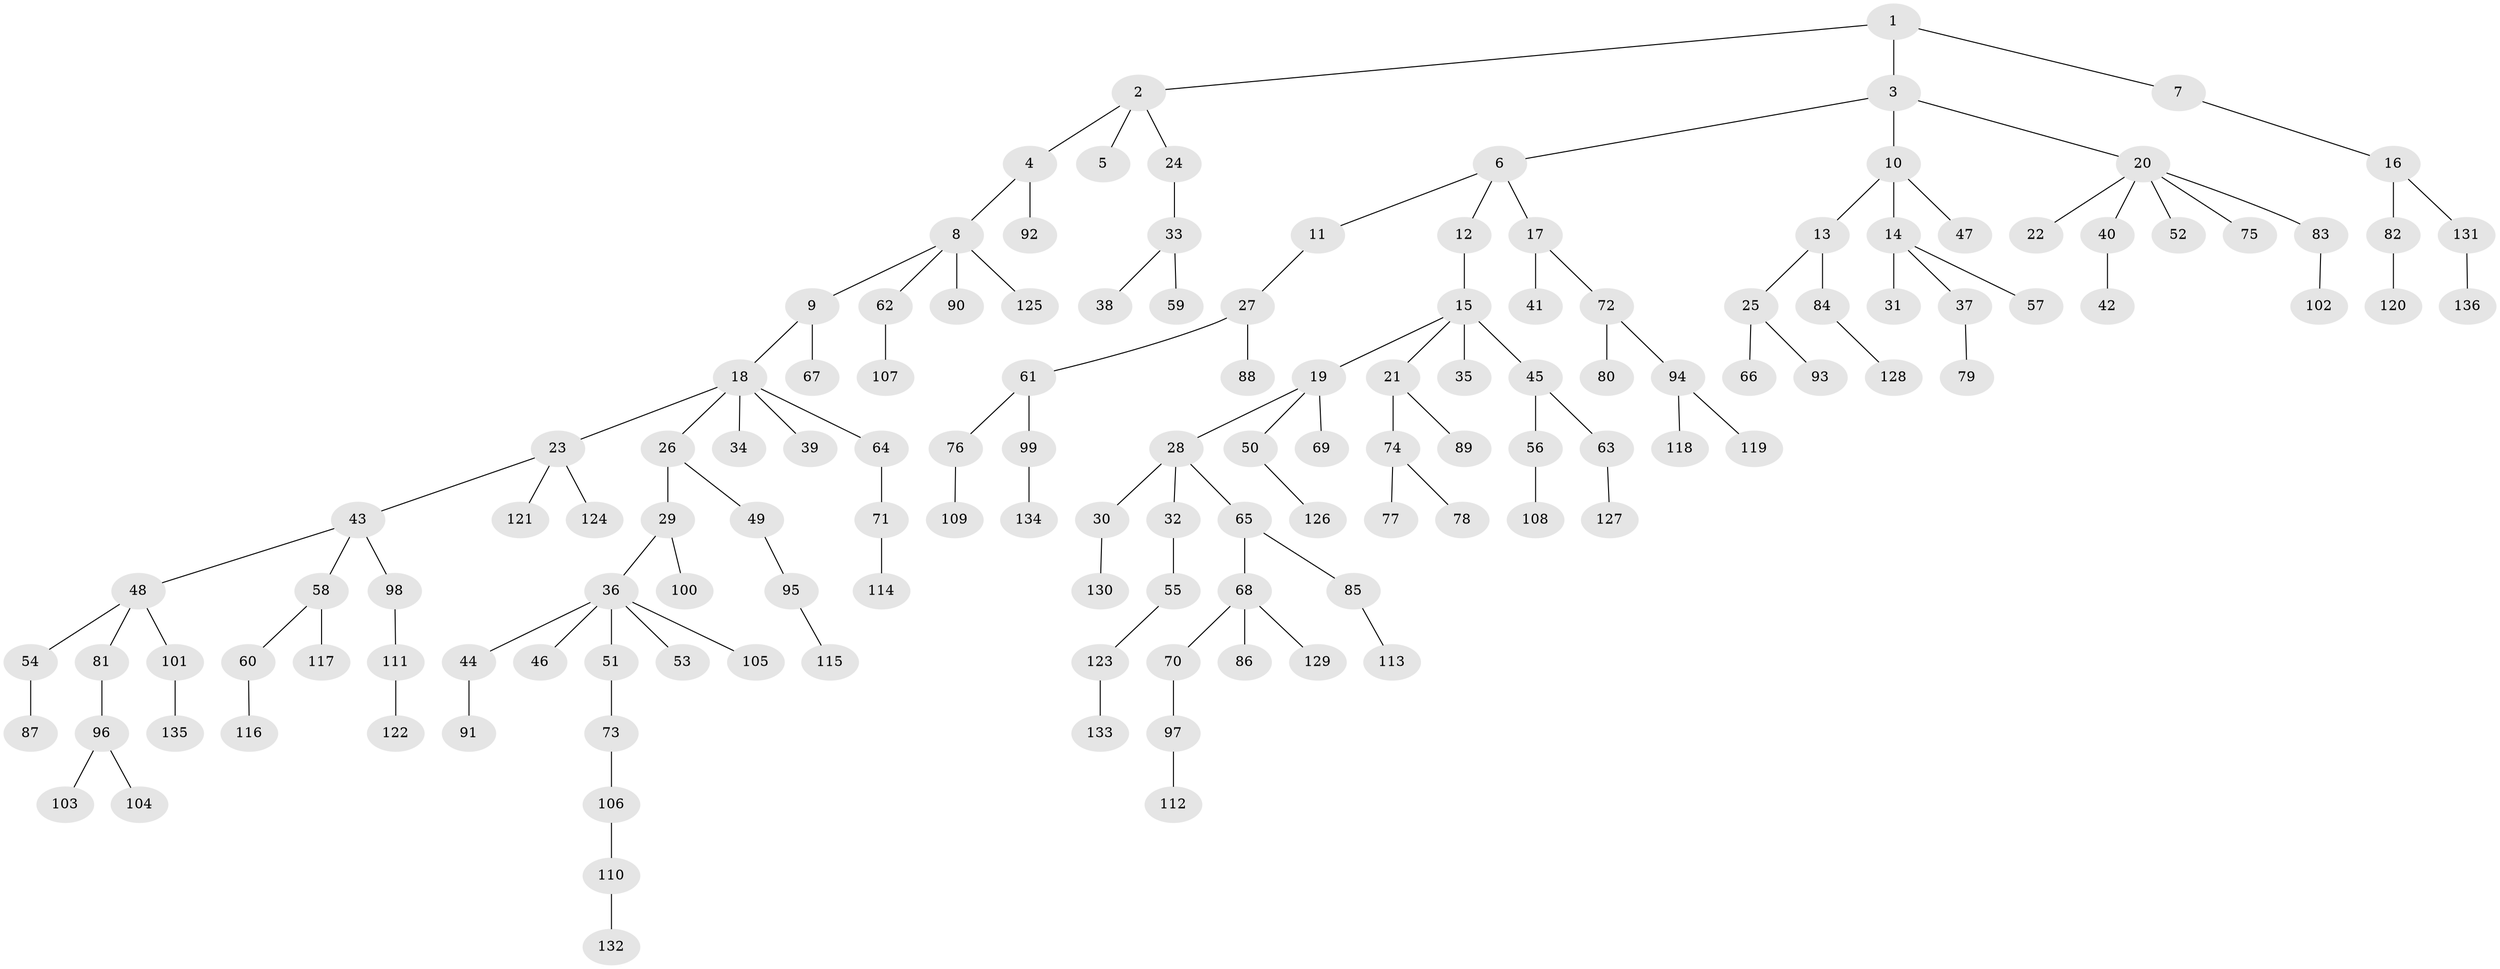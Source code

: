 // Generated by graph-tools (version 1.1) at 2025/50/03/09/25 03:50:19]
// undirected, 136 vertices, 135 edges
graph export_dot {
graph [start="1"]
  node [color=gray90,style=filled];
  1;
  2;
  3;
  4;
  5;
  6;
  7;
  8;
  9;
  10;
  11;
  12;
  13;
  14;
  15;
  16;
  17;
  18;
  19;
  20;
  21;
  22;
  23;
  24;
  25;
  26;
  27;
  28;
  29;
  30;
  31;
  32;
  33;
  34;
  35;
  36;
  37;
  38;
  39;
  40;
  41;
  42;
  43;
  44;
  45;
  46;
  47;
  48;
  49;
  50;
  51;
  52;
  53;
  54;
  55;
  56;
  57;
  58;
  59;
  60;
  61;
  62;
  63;
  64;
  65;
  66;
  67;
  68;
  69;
  70;
  71;
  72;
  73;
  74;
  75;
  76;
  77;
  78;
  79;
  80;
  81;
  82;
  83;
  84;
  85;
  86;
  87;
  88;
  89;
  90;
  91;
  92;
  93;
  94;
  95;
  96;
  97;
  98;
  99;
  100;
  101;
  102;
  103;
  104;
  105;
  106;
  107;
  108;
  109;
  110;
  111;
  112;
  113;
  114;
  115;
  116;
  117;
  118;
  119;
  120;
  121;
  122;
  123;
  124;
  125;
  126;
  127;
  128;
  129;
  130;
  131;
  132;
  133;
  134;
  135;
  136;
  1 -- 2;
  1 -- 3;
  1 -- 7;
  2 -- 4;
  2 -- 5;
  2 -- 24;
  3 -- 6;
  3 -- 10;
  3 -- 20;
  4 -- 8;
  4 -- 92;
  6 -- 11;
  6 -- 12;
  6 -- 17;
  7 -- 16;
  8 -- 9;
  8 -- 62;
  8 -- 90;
  8 -- 125;
  9 -- 18;
  9 -- 67;
  10 -- 13;
  10 -- 14;
  10 -- 47;
  11 -- 27;
  12 -- 15;
  13 -- 25;
  13 -- 84;
  14 -- 31;
  14 -- 37;
  14 -- 57;
  15 -- 19;
  15 -- 21;
  15 -- 35;
  15 -- 45;
  16 -- 82;
  16 -- 131;
  17 -- 41;
  17 -- 72;
  18 -- 23;
  18 -- 26;
  18 -- 34;
  18 -- 39;
  18 -- 64;
  19 -- 28;
  19 -- 50;
  19 -- 69;
  20 -- 22;
  20 -- 40;
  20 -- 52;
  20 -- 75;
  20 -- 83;
  21 -- 74;
  21 -- 89;
  23 -- 43;
  23 -- 121;
  23 -- 124;
  24 -- 33;
  25 -- 66;
  25 -- 93;
  26 -- 29;
  26 -- 49;
  27 -- 61;
  27 -- 88;
  28 -- 30;
  28 -- 32;
  28 -- 65;
  29 -- 36;
  29 -- 100;
  30 -- 130;
  32 -- 55;
  33 -- 38;
  33 -- 59;
  36 -- 44;
  36 -- 46;
  36 -- 51;
  36 -- 53;
  36 -- 105;
  37 -- 79;
  40 -- 42;
  43 -- 48;
  43 -- 58;
  43 -- 98;
  44 -- 91;
  45 -- 56;
  45 -- 63;
  48 -- 54;
  48 -- 81;
  48 -- 101;
  49 -- 95;
  50 -- 126;
  51 -- 73;
  54 -- 87;
  55 -- 123;
  56 -- 108;
  58 -- 60;
  58 -- 117;
  60 -- 116;
  61 -- 76;
  61 -- 99;
  62 -- 107;
  63 -- 127;
  64 -- 71;
  65 -- 68;
  65 -- 85;
  68 -- 70;
  68 -- 86;
  68 -- 129;
  70 -- 97;
  71 -- 114;
  72 -- 80;
  72 -- 94;
  73 -- 106;
  74 -- 77;
  74 -- 78;
  76 -- 109;
  81 -- 96;
  82 -- 120;
  83 -- 102;
  84 -- 128;
  85 -- 113;
  94 -- 118;
  94 -- 119;
  95 -- 115;
  96 -- 103;
  96 -- 104;
  97 -- 112;
  98 -- 111;
  99 -- 134;
  101 -- 135;
  106 -- 110;
  110 -- 132;
  111 -- 122;
  123 -- 133;
  131 -- 136;
}

